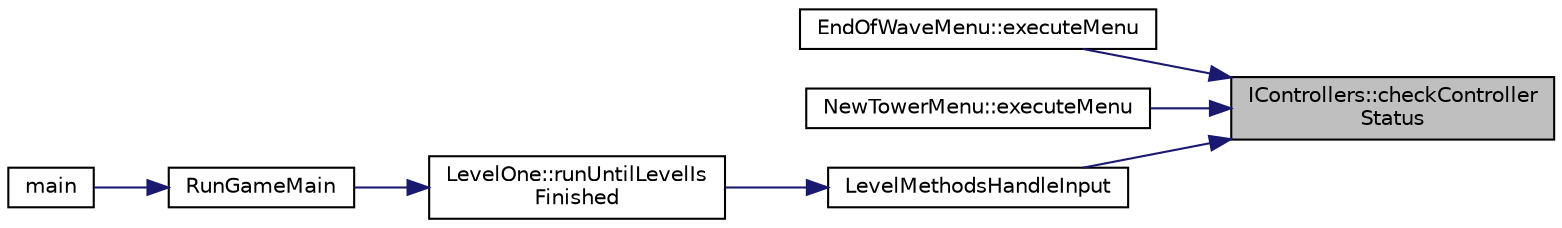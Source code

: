 digraph "IControllers::checkControllerStatus"
{
 // LATEX_PDF_SIZE
  edge [fontname="Helvetica",fontsize="10",labelfontname="Helvetica",labelfontsize="10"];
  node [fontname="Helvetica",fontsize="10",shape=record];
  rankdir="RL";
  Node1 [label="IControllers::checkController\lStatus",height=0.2,width=0.4,color="black", fillcolor="grey75", style="filled", fontcolor="black",tooltip=" "];
  Node1 -> Node2 [dir="back",color="midnightblue",fontsize="10",style="solid",fontname="Helvetica"];
  Node2 [label="EndOfWaveMenu::executeMenu",height=0.2,width=0.4,color="black", fillcolor="white", style="filled",URL="$class_end_of_wave_menu.html#a892fa309419fa827727efda474dc834b",tooltip=" "];
  Node1 -> Node3 [dir="back",color="midnightblue",fontsize="10",style="solid",fontname="Helvetica"];
  Node3 [label="NewTowerMenu::executeMenu",height=0.2,width=0.4,color="black", fillcolor="white", style="filled",URL="$class_new_tower_menu.html#a915e19d358d97e8da90133fc9c9123c6",tooltip=" "];
  Node1 -> Node4 [dir="back",color="midnightblue",fontsize="10",style="solid",fontname="Helvetica"];
  Node4 [label="LevelMethodsHandleInput",height=0.2,width=0.4,color="black", fillcolor="white", style="filled",URL="$_level_methods_8cpp.html#ae92598e0dde05102475e73bb7a161602",tooltip="// Updates the controller state and modifies actions based on controller state, returns true if home ..."];
  Node4 -> Node5 [dir="back",color="midnightblue",fontsize="10",style="solid",fontname="Helvetica"];
  Node5 [label="LevelOne::runUntilLevelIs\lFinished",height=0.2,width=0.4,color="black", fillcolor="white", style="filled",URL="$class_level_one.html#afd011cbfd58c10d7bcaabbbdf7b884a3",tooltip="Indicates that the level will loop internally handling all input, and output (audio,..."];
  Node5 -> Node6 [dir="back",color="midnightblue",fontsize="10",style="solid",fontname="Helvetica"];
  Node6 [label="RunGameMain",height=0.2,width=0.4,color="black", fillcolor="white", style="filled",URL="$main_8cpp.html#aa4173368a267598f9c3c83944e79a303",tooltip=" "];
  Node6 -> Node7 [dir="back",color="midnightblue",fontsize="10",style="solid",fontname="Helvetica"];
  Node7 [label="main",height=0.2,width=0.4,color="black", fillcolor="white", style="filled",URL="$main_8cpp.html#a3c04138a5bfe5d72780bb7e82a18e627",tooltip=" "];
}
